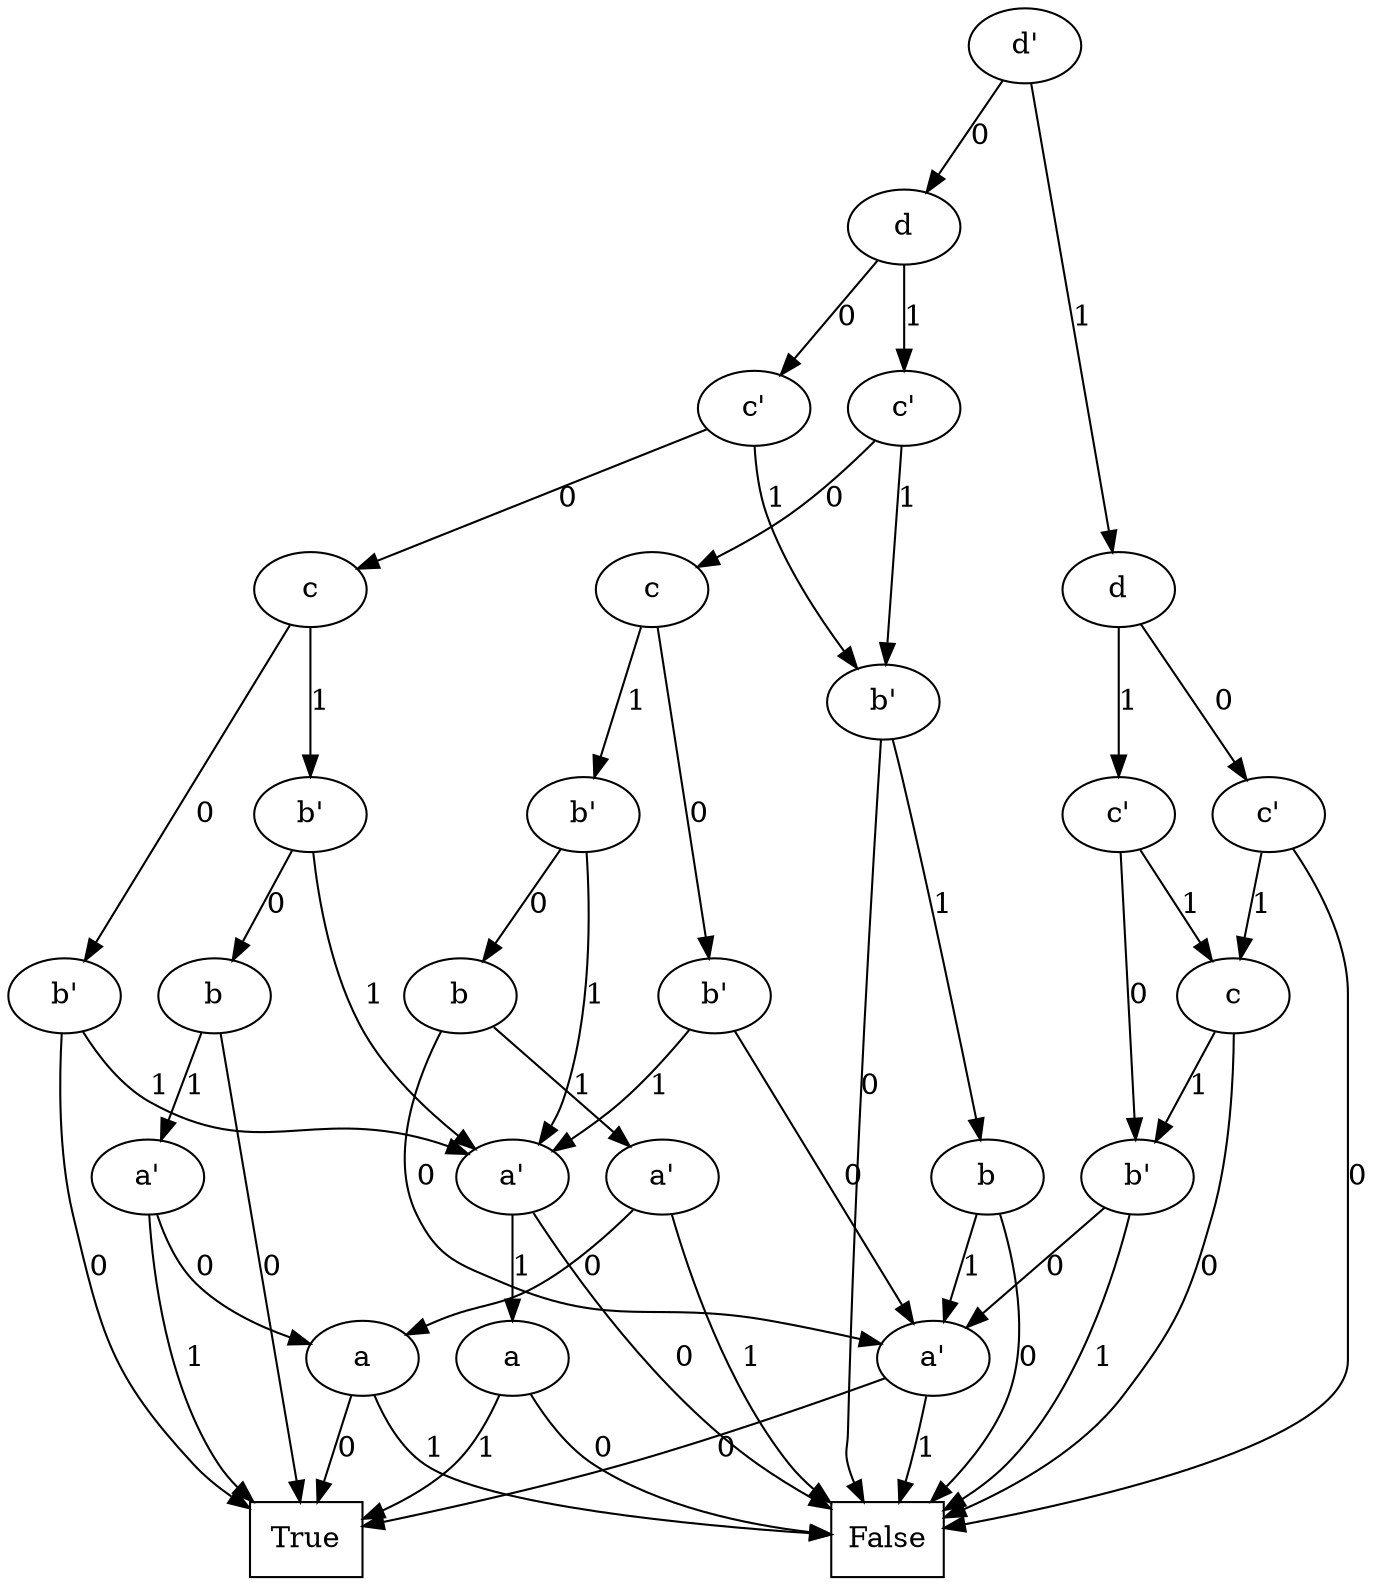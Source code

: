 digraph BDD {
node[shape=oval];
26[label="d'"];
20[label="d"];
13[label="c'"];
9[label="c"];
4[label="b'"];
node[shape=rectangle];
1[label=True];
node[shape=oval];

4->1[label=0];
3[label="a'"];
node[shape=rectangle];
0[label=False];
node[shape=oval];

3->0[label=0];
2[label="a"];
node[shape=rectangle];
0[label=False];
node[shape=oval];

2->0[label=0];
node[shape=rectangle];
1[label=True];
node[shape=oval];

2->1[label=1];

3->2[label=1];

4->3[label=1];

9->4[label=0];
8[label="b'"];
7[label="b"];
node[shape=rectangle];
1[label=True];
node[shape=oval];

7->1[label=0];
6[label="a'"];
5[label="a"];
node[shape=rectangle];
1[label=True];
node[shape=oval];

5->1[label=0];
node[shape=rectangle];
0[label=False];
node[shape=oval];

5->0[label=1];

6->5[label=0];
node[shape=rectangle];
1[label=True];
node[shape=oval];

6->1[label=1];

7->6[label=1];

8->7[label=0];

8->3[label=1];

9->8[label=1];

13->9[label=0];
12[label="b'"];
node[shape=rectangle];
0[label=False];
node[shape=oval];

12->0[label=0];
11[label="b"];
node[shape=rectangle];
0[label=False];
node[shape=oval];

11->0[label=0];
10[label="a'"];
node[shape=rectangle];
1[label=True];
node[shape=oval];

10->1[label=0];
node[shape=rectangle];
0[label=False];
node[shape=oval];

10->0[label=1];

11->10[label=1];

12->11[label=1];

13->12[label=1];

20->13[label=0];
19[label="c'"];
18[label="c"];
14[label="b'"];

14->10[label=0];

14->3[label=1];

18->14[label=0];
17[label="b'"];
16[label="b"];

16->10[label=0];
15[label="a'"];

15->5[label=0];
node[shape=rectangle];
0[label=False];
node[shape=oval];

15->0[label=1];

16->15[label=1];

17->16[label=0];

17->3[label=1];

18->17[label=1];

19->18[label=0];

19->12[label=1];

20->19[label=1];

26->20[label=0];
25[label="d"];
23[label="c'"];
node[shape=rectangle];
0[label=False];
node[shape=oval];

23->0[label=0];
22[label="c"];
node[shape=rectangle];
0[label=False];
node[shape=oval];

22->0[label=0];
21[label="b'"];

21->10[label=0];
node[shape=rectangle];
0[label=False];
node[shape=oval];

21->0[label=1];

22->21[label=1];

23->22[label=1];

25->23[label=0];
24[label="c'"];

24->21[label=0];

24->22[label=1];

25->24[label=1];

26->25[label=1];

}
